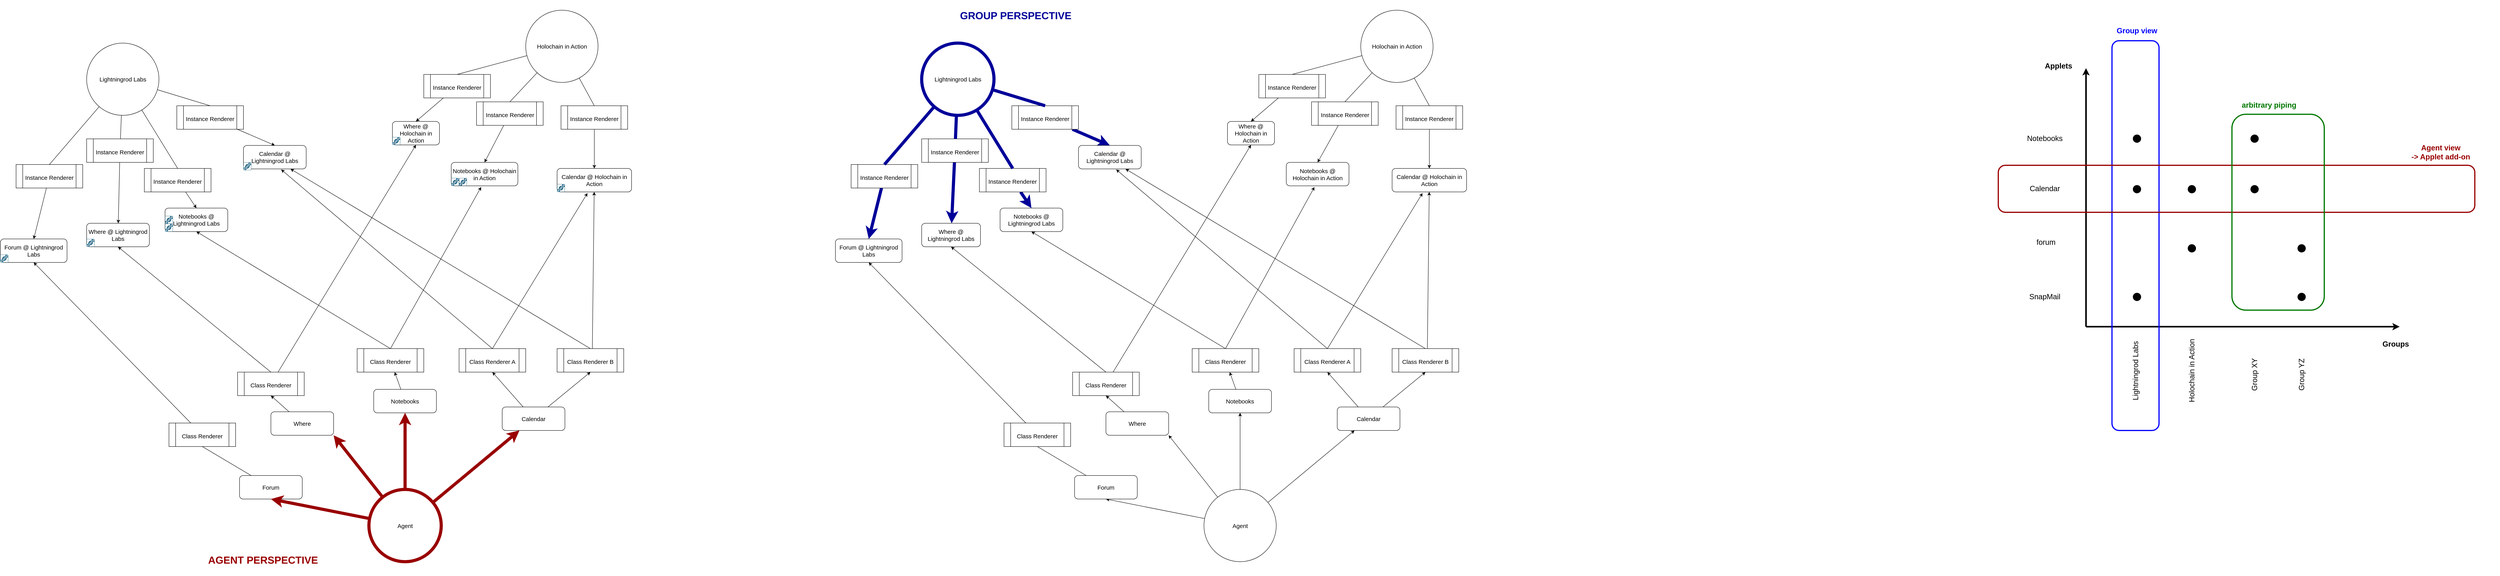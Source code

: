<mxfile version="20.2.2" type="github">
  <diagram id="gFPUKwVgswfMwWFSGncV" name="Page-1">
    <mxGraphModel dx="15710" dy="7145" grid="1" gridSize="10" guides="1" tooltips="1" connect="1" arrows="1" fold="1" page="1" pageScale="1" pageWidth="850" pageHeight="1100" math="0" shadow="0">
      <root>
        <mxCell id="0" />
        <mxCell id="1" parent="0" />
        <mxCell id="IPSGjuv_amCi_yh8qxrN-2" style="edgeStyle=none;rounded=0;orthogonalLoop=1;jettySize=auto;html=1;entryX=0.5;entryY=1;entryDx=0;entryDy=0;fontSize=15;strokeWidth=8;strokeColor=#990000;" edge="1" parent="1" source="IPSGjuv_amCi_yh8qxrN-5" target="IPSGjuv_amCi_yh8qxrN-18">
          <mxGeometry relative="1" as="geometry" />
        </mxCell>
        <mxCell id="IPSGjuv_amCi_yh8qxrN-3" style="edgeStyle=none;rounded=0;orthogonalLoop=1;jettySize=auto;html=1;fontSize=15;strokeWidth=8;strokeColor=#990000;" edge="1" parent="1" source="IPSGjuv_amCi_yh8qxrN-5" target="IPSGjuv_amCi_yh8qxrN-23">
          <mxGeometry relative="1" as="geometry" />
        </mxCell>
        <mxCell id="IPSGjuv_amCi_yh8qxrN-4" style="edgeStyle=none;rounded=0;orthogonalLoop=1;jettySize=auto;html=1;entryX=1;entryY=1;entryDx=0;entryDy=0;fontSize=15;strokeWidth=8;strokeColor=#990000;" edge="1" parent="1" source="IPSGjuv_amCi_yh8qxrN-5" target="IPSGjuv_amCi_yh8qxrN-27">
          <mxGeometry relative="1" as="geometry" />
        </mxCell>
        <mxCell id="IPSGjuv_amCi_yh8qxrN-5" value="Agent" style="ellipse;whiteSpace=wrap;html=1;aspect=fixed;fontSize=15;strokeWidth=8;strokeColor=#990000;" vertex="1" parent="1">
          <mxGeometry x="-8860" y="-2235.5" width="184.5" height="184.5" as="geometry" />
        </mxCell>
        <mxCell id="IPSGjuv_amCi_yh8qxrN-6" style="rounded=0;orthogonalLoop=1;jettySize=auto;html=1;fontSize=15;startArrow=none;" edge="1" parent="1" source="IPSGjuv_amCi_yh8qxrN-35" target="IPSGjuv_amCi_yh8qxrN-118">
          <mxGeometry relative="1" as="geometry" />
        </mxCell>
        <mxCell id="IPSGjuv_amCi_yh8qxrN-7" style="edgeStyle=none;rounded=0;orthogonalLoop=1;jettySize=auto;html=1;entryX=0.5;entryY=0;entryDx=0;entryDy=0;fontSize=15;startArrow=none;" edge="1" parent="1" source="IPSGjuv_amCi_yh8qxrN-37" target="IPSGjuv_amCi_yh8qxrN-121">
          <mxGeometry relative="1" as="geometry" />
        </mxCell>
        <mxCell id="IPSGjuv_amCi_yh8qxrN-8" style="edgeStyle=none;rounded=0;orthogonalLoop=1;jettySize=auto;html=1;entryX=0.5;entryY=0;entryDx=0;entryDy=0;fontSize=15;startArrow=none;" edge="1" parent="1" source="IPSGjuv_amCi_yh8qxrN-39" target="IPSGjuv_amCi_yh8qxrN-125">
          <mxGeometry relative="1" as="geometry" />
        </mxCell>
        <mxCell id="IPSGjuv_amCi_yh8qxrN-9" style="edgeStyle=none;rounded=0;orthogonalLoop=1;jettySize=auto;html=1;entryX=0.5;entryY=0;entryDx=0;entryDy=0;fontSize=15;startArrow=none;" edge="1" parent="1" source="IPSGjuv_amCi_yh8qxrN-33" target="IPSGjuv_amCi_yh8qxrN-115">
          <mxGeometry relative="1" as="geometry" />
        </mxCell>
        <mxCell id="IPSGjuv_amCi_yh8qxrN-10" value="Lightningrod Labs" style="ellipse;whiteSpace=wrap;html=1;aspect=fixed;fontSize=15;" vertex="1" parent="1">
          <mxGeometry x="-9580" y="-3375" width="184.5" height="184.5" as="geometry" />
        </mxCell>
        <mxCell id="IPSGjuv_amCi_yh8qxrN-11" style="edgeStyle=none;rounded=0;orthogonalLoop=1;jettySize=auto;html=1;entryX=0.5;entryY=0;entryDx=0;entryDy=0;fontSize=15;startArrow=none;" edge="1" parent="1" source="IPSGjuv_amCi_yh8qxrN-41" target="IPSGjuv_amCi_yh8qxrN-128">
          <mxGeometry relative="1" as="geometry" />
        </mxCell>
        <mxCell id="IPSGjuv_amCi_yh8qxrN-12" style="edgeStyle=none;rounded=0;orthogonalLoop=1;jettySize=auto;html=1;entryX=0.5;entryY=0;entryDx=0;entryDy=0;fontSize=15;startArrow=none;" edge="1" parent="1" source="IPSGjuv_amCi_yh8qxrN-43" target="IPSGjuv_amCi_yh8qxrN-131">
          <mxGeometry relative="1" as="geometry" />
        </mxCell>
        <mxCell id="IPSGjuv_amCi_yh8qxrN-13" style="edgeStyle=none;rounded=0;orthogonalLoop=1;jettySize=auto;html=1;entryX=0.5;entryY=0;entryDx=0;entryDy=0;fontSize=15;startArrow=none;" edge="1" parent="1" source="IPSGjuv_amCi_yh8qxrN-45" target="IPSGjuv_amCi_yh8qxrN-135">
          <mxGeometry relative="1" as="geometry" />
        </mxCell>
        <mxCell id="IPSGjuv_amCi_yh8qxrN-14" value="Holochain in Action" style="ellipse;whiteSpace=wrap;html=1;aspect=fixed;fontSize=15;" vertex="1" parent="1">
          <mxGeometry x="-8460" y="-3459" width="184.5" height="184.5" as="geometry" />
        </mxCell>
        <mxCell id="IPSGjuv_amCi_yh8qxrN-15" style="edgeStyle=none;rounded=0;orthogonalLoop=1;jettySize=auto;html=1;entryX=0.449;entryY=1.05;entryDx=0;entryDy=0;entryPerimeter=0;fontSize=15;exitX=0.5;exitY=0;exitDx=0;exitDy=0;" edge="1" parent="1" source="IPSGjuv_amCi_yh8qxrN-50" target="IPSGjuv_amCi_yh8qxrN-131">
          <mxGeometry relative="1" as="geometry" />
        </mxCell>
        <mxCell id="IPSGjuv_amCi_yh8qxrN-16" style="edgeStyle=none;rounded=0;orthogonalLoop=1;jettySize=auto;html=1;entryX=0.5;entryY=1;entryDx=0;entryDy=0;fontSize=15;exitX=0.5;exitY=0;exitDx=0;exitDy=0;" edge="1" parent="1" source="IPSGjuv_amCi_yh8qxrN-50" target="IPSGjuv_amCi_yh8qxrN-121">
          <mxGeometry relative="1" as="geometry" />
        </mxCell>
        <mxCell id="IPSGjuv_amCi_yh8qxrN-17" style="edgeStyle=none;rounded=0;orthogonalLoop=1;jettySize=auto;html=1;fontSize=15;fontColor=#000000;strokeColor=#000000;strokeWidth=1;" edge="1" parent="1" source="IPSGjuv_amCi_yh8qxrN-18" target="IPSGjuv_amCi_yh8qxrN-50">
          <mxGeometry relative="1" as="geometry" />
        </mxCell>
        <mxCell id="IPSGjuv_amCi_yh8qxrN-18" value="Notebooks" style="rounded=1;whiteSpace=wrap;html=1;fontSize=15;" vertex="1" parent="1">
          <mxGeometry x="-8847.75" y="-2491" width="160" height="60" as="geometry" />
        </mxCell>
        <mxCell id="IPSGjuv_amCi_yh8qxrN-19" style="edgeStyle=none;rounded=0;orthogonalLoop=1;jettySize=auto;html=1;entryX=0.601;entryY=1.026;entryDx=0;entryDy=0;entryPerimeter=0;fontSize=15;exitX=0.5;exitY=0;exitDx=0;exitDy=0;" edge="1" parent="1" source="IPSGjuv_amCi_yh8qxrN-51" target="IPSGjuv_amCi_yh8qxrN-125">
          <mxGeometry relative="1" as="geometry">
            <mxPoint x="-8530" y="-2605" as="sourcePoint" />
          </mxGeometry>
        </mxCell>
        <mxCell id="IPSGjuv_amCi_yh8qxrN-20" style="edgeStyle=none;rounded=0;orthogonalLoop=1;jettySize=auto;html=1;entryX=0.408;entryY=1.05;entryDx=0;entryDy=0;entryPerimeter=0;fontSize=15;exitX=0.5;exitY=0;exitDx=0;exitDy=0;" edge="1" parent="1" source="IPSGjuv_amCi_yh8qxrN-51" target="IPSGjuv_amCi_yh8qxrN-135">
          <mxGeometry relative="1" as="geometry">
            <mxPoint x="-8530" y="-2605" as="sourcePoint" />
          </mxGeometry>
        </mxCell>
        <mxCell id="IPSGjuv_amCi_yh8qxrN-21" style="edgeStyle=none;rounded=0;orthogonalLoop=1;jettySize=auto;html=1;entryX=0.5;entryY=1;entryDx=0;entryDy=0;fontSize=26;fontColor=#990000;strokeColor=#000000;strokeWidth=1;" edge="1" parent="1" source="IPSGjuv_amCi_yh8qxrN-23" target="IPSGjuv_amCi_yh8qxrN-51">
          <mxGeometry relative="1" as="geometry">
            <mxPoint x="-8530" y="-2545" as="targetPoint" />
          </mxGeometry>
        </mxCell>
        <mxCell id="IPSGjuv_amCi_yh8qxrN-22" style="edgeStyle=none;rounded=0;orthogonalLoop=1;jettySize=auto;html=1;entryX=0.5;entryY=1;entryDx=0;entryDy=0;fontSize=26;fontColor=#990000;strokeColor=#000000;strokeWidth=1;" edge="1" parent="1" source="IPSGjuv_amCi_yh8qxrN-23" target="IPSGjuv_amCi_yh8qxrN-52">
          <mxGeometry relative="1" as="geometry">
            <mxPoint x="-8280" y="-2535" as="targetPoint" />
          </mxGeometry>
        </mxCell>
        <mxCell id="IPSGjuv_amCi_yh8qxrN-23" value="Calendar" style="rounded=1;whiteSpace=wrap;html=1;fontSize=15;" vertex="1" parent="1">
          <mxGeometry x="-8520" y="-2446" width="160" height="60" as="geometry" />
        </mxCell>
        <mxCell id="IPSGjuv_amCi_yh8qxrN-24" style="edgeStyle=none;rounded=0;orthogonalLoop=1;jettySize=auto;html=1;entryX=0.5;entryY=1;entryDx=0;entryDy=0;fontSize=15;exitX=0.5;exitY=0;exitDx=0;exitDy=0;" edge="1" parent="1" source="IPSGjuv_amCi_yh8qxrN-49" target="IPSGjuv_amCi_yh8qxrN-118">
          <mxGeometry relative="1" as="geometry" />
        </mxCell>
        <mxCell id="IPSGjuv_amCi_yh8qxrN-25" style="edgeStyle=none;rounded=0;orthogonalLoop=1;jettySize=auto;html=1;entryX=0.5;entryY=1;entryDx=0;entryDy=0;fontSize=15;" edge="1" parent="1" source="IPSGjuv_amCi_yh8qxrN-49" target="IPSGjuv_amCi_yh8qxrN-128">
          <mxGeometry relative="1" as="geometry" />
        </mxCell>
        <mxCell id="IPSGjuv_amCi_yh8qxrN-26" style="edgeStyle=none;rounded=0;orthogonalLoop=1;jettySize=auto;html=1;entryX=0.5;entryY=1;entryDx=0;entryDy=0;fontSize=15;fontColor=#000000;strokeColor=#000000;strokeWidth=1;" edge="1" parent="1" source="IPSGjuv_amCi_yh8qxrN-27" target="IPSGjuv_amCi_yh8qxrN-49">
          <mxGeometry relative="1" as="geometry" />
        </mxCell>
        <mxCell id="IPSGjuv_amCi_yh8qxrN-27" value="Where" style="rounded=1;whiteSpace=wrap;html=1;fontSize=15;" vertex="1" parent="1">
          <mxGeometry x="-9110" y="-2433.75" width="160" height="60" as="geometry" />
        </mxCell>
        <mxCell id="IPSGjuv_amCi_yh8qxrN-28" style="edgeStyle=none;rounded=0;orthogonalLoop=1;jettySize=auto;html=1;entryX=0.5;entryY=1;entryDx=0;entryDy=0;fontSize=15;startArrow=none;" edge="1" parent="1" source="IPSGjuv_amCi_yh8qxrN-47" target="IPSGjuv_amCi_yh8qxrN-115">
          <mxGeometry relative="1" as="geometry" />
        </mxCell>
        <mxCell id="IPSGjuv_amCi_yh8qxrN-29" value="Forum" style="rounded=1;whiteSpace=wrap;html=1;fontSize=15;" vertex="1" parent="1">
          <mxGeometry x="-9190" y="-2271" width="160" height="60" as="geometry" />
        </mxCell>
        <mxCell id="IPSGjuv_amCi_yh8qxrN-30" value="&lt;font style=&quot;font-size: 26px&quot; color=&quot;#990000&quot;&gt;&lt;b&gt;AGENT PERSPECTIVE&lt;/b&gt;&lt;/font&gt;" style="text;html=1;strokeColor=none;fillColor=none;align=center;verticalAlign=middle;whiteSpace=wrap;rounded=0;fontSize=15;" vertex="1" parent="1">
          <mxGeometry x="-9280" y="-2095.5" width="300" height="80" as="geometry" />
        </mxCell>
        <mxCell id="IPSGjuv_amCi_yh8qxrN-31" style="edgeStyle=none;rounded=0;orthogonalLoop=1;jettySize=auto;html=1;fontSize=26;fontColor=#990000;strokeColor=#000000;strokeWidth=1;exitX=0.529;exitY=0;exitDx=0;exitDy=0;exitPerimeter=0;" edge="1" parent="1" source="IPSGjuv_amCi_yh8qxrN-52" target="IPSGjuv_amCi_yh8qxrN-135">
          <mxGeometry relative="1" as="geometry">
            <mxPoint x="-8280.326" y="-2595" as="sourcePoint" />
          </mxGeometry>
        </mxCell>
        <mxCell id="IPSGjuv_amCi_yh8qxrN-32" style="edgeStyle=none;rounded=0;orthogonalLoop=1;jettySize=auto;html=1;entryX=0.75;entryY=1;entryDx=0;entryDy=0;fontSize=26;fontColor=#990000;strokeColor=#000000;strokeWidth=1;exitX=0.5;exitY=0;exitDx=0;exitDy=0;" edge="1" parent="1" source="IPSGjuv_amCi_yh8qxrN-52" target="IPSGjuv_amCi_yh8qxrN-125">
          <mxGeometry relative="1" as="geometry">
            <mxPoint x="-8327.877" y="-2595" as="sourcePoint" />
          </mxGeometry>
        </mxCell>
        <mxCell id="IPSGjuv_amCi_yh8qxrN-33" value="&lt;font style=&quot;font-size: 15px&quot; color=&quot;#000000&quot;&gt;Instance Renderer&lt;/font&gt;" style="shape=process;whiteSpace=wrap;html=1;backgroundOutline=1;fontSize=26;fontColor=#990000;strokeColor=#000000;strokeWidth=1;" vertex="1" parent="1">
          <mxGeometry x="-9760" y="-3065" width="170" height="60" as="geometry" />
        </mxCell>
        <mxCell id="IPSGjuv_amCi_yh8qxrN-34" value="" style="edgeStyle=none;rounded=0;orthogonalLoop=1;jettySize=auto;html=1;entryX=0.5;entryY=0;entryDx=0;entryDy=0;fontSize=15;endArrow=none;" edge="1" parent="1" source="IPSGjuv_amCi_yh8qxrN-10" target="IPSGjuv_amCi_yh8qxrN-33">
          <mxGeometry relative="1" as="geometry">
            <mxPoint x="-9528.676" y="-3200.075" as="sourcePoint" />
            <mxPoint x="-9705" y="-2845" as="targetPoint" />
          </mxGeometry>
        </mxCell>
        <mxCell id="IPSGjuv_amCi_yh8qxrN-35" value="&lt;font style=&quot;font-size: 15px&quot; color=&quot;#000000&quot;&gt;Instance Renderer&lt;/font&gt;" style="shape=process;whiteSpace=wrap;html=1;backgroundOutline=1;fontSize=26;fontColor=#990000;strokeColor=#000000;strokeWidth=1;" vertex="1" parent="1">
          <mxGeometry x="-9580" y="-3130.5" width="170" height="60" as="geometry" />
        </mxCell>
        <mxCell id="IPSGjuv_amCi_yh8qxrN-36" value="" style="rounded=0;orthogonalLoop=1;jettySize=auto;html=1;fontSize=15;endArrow=none;" edge="1" parent="1" source="IPSGjuv_amCi_yh8qxrN-10" target="IPSGjuv_amCi_yh8qxrN-35">
          <mxGeometry relative="1" as="geometry">
            <mxPoint x="-9484.988" y="-3190.541" as="sourcePoint" />
            <mxPoint x="-9475.938" y="-2905" as="targetPoint" />
          </mxGeometry>
        </mxCell>
        <mxCell id="IPSGjuv_amCi_yh8qxrN-37" value="&lt;font style=&quot;font-size: 15px&quot; color=&quot;#000000&quot;&gt;Instance Renderer&lt;/font&gt;" style="shape=process;whiteSpace=wrap;html=1;backgroundOutline=1;fontSize=26;fontColor=#990000;strokeColor=#000000;strokeWidth=1;" vertex="1" parent="1">
          <mxGeometry x="-9432.75" y="-3055" width="170" height="60" as="geometry" />
        </mxCell>
        <mxCell id="IPSGjuv_amCi_yh8qxrN-38" value="" style="edgeStyle=none;rounded=0;orthogonalLoop=1;jettySize=auto;html=1;entryX=0.5;entryY=0;entryDx=0;entryDy=0;fontSize=15;endArrow=none;" edge="1" parent="1" source="IPSGjuv_amCi_yh8qxrN-10" target="IPSGjuv_amCi_yh8qxrN-37">
          <mxGeometry relative="1" as="geometry">
            <mxPoint x="-9442.141" y="-3202.563" as="sourcePoint" />
            <mxPoint x="-9300" y="-2953.75" as="targetPoint" />
          </mxGeometry>
        </mxCell>
        <mxCell id="IPSGjuv_amCi_yh8qxrN-39" value="&lt;font style=&quot;font-size: 15px&quot; color=&quot;#000000&quot;&gt;Instance Renderer&lt;/font&gt;" style="shape=process;whiteSpace=wrap;html=1;backgroundOutline=1;fontSize=26;fontColor=#990000;strokeColor=#000000;strokeWidth=1;" vertex="1" parent="1">
          <mxGeometry x="-9350" y="-3215" width="170" height="60" as="geometry" />
        </mxCell>
        <mxCell id="IPSGjuv_amCi_yh8qxrN-40" value="" style="edgeStyle=none;rounded=0;orthogonalLoop=1;jettySize=auto;html=1;entryX=0.5;entryY=0;entryDx=0;entryDy=0;fontSize=15;endArrow=none;" edge="1" parent="1" source="IPSGjuv_amCi_yh8qxrN-10" target="IPSGjuv_amCi_yh8qxrN-39">
          <mxGeometry relative="1" as="geometry">
            <mxPoint x="-9403.187" y="-3245.884" as="sourcePoint" />
            <mxPoint x="-9100" y="-3113.75" as="targetPoint" />
          </mxGeometry>
        </mxCell>
        <mxCell id="IPSGjuv_amCi_yh8qxrN-41" value="&lt;font style=&quot;font-size: 15px&quot; color=&quot;#000000&quot;&gt;Instance Renderer&lt;/font&gt;" style="shape=process;whiteSpace=wrap;html=1;backgroundOutline=1;fontSize=26;fontColor=#990000;strokeColor=#000000;strokeWidth=1;" vertex="1" parent="1">
          <mxGeometry x="-8720" y="-3295" width="170" height="60" as="geometry" />
        </mxCell>
        <mxCell id="IPSGjuv_amCi_yh8qxrN-42" value="" style="edgeStyle=none;rounded=0;orthogonalLoop=1;jettySize=auto;html=1;entryX=0.5;entryY=0;entryDx=0;entryDy=0;fontSize=15;endArrow=none;" edge="1" parent="1" source="IPSGjuv_amCi_yh8qxrN-14" target="IPSGjuv_amCi_yh8qxrN-41">
          <mxGeometry relative="1" as="geometry">
            <mxPoint x="-8449.758" y="-3324.504" as="sourcePoint" />
            <mxPoint x="-8740" y="-3175" as="targetPoint" />
          </mxGeometry>
        </mxCell>
        <mxCell id="IPSGjuv_amCi_yh8qxrN-43" value="&lt;font style=&quot;font-size: 15px&quot; color=&quot;#000000&quot;&gt;Instance Renderer&lt;/font&gt;" style="shape=process;whiteSpace=wrap;html=1;backgroundOutline=1;fontSize=26;fontColor=#990000;strokeColor=#000000;strokeWidth=1;" vertex="1" parent="1">
          <mxGeometry x="-8585.5" y="-3225" width="170" height="60" as="geometry" />
        </mxCell>
        <mxCell id="IPSGjuv_amCi_yh8qxrN-44" value="" style="edgeStyle=none;rounded=0;orthogonalLoop=1;jettySize=auto;html=1;entryX=0.5;entryY=0;entryDx=0;entryDy=0;fontSize=15;endArrow=none;" edge="1" parent="1" source="IPSGjuv_amCi_yh8qxrN-14" target="IPSGjuv_amCi_yh8qxrN-43">
          <mxGeometry relative="1" as="geometry">
            <mxPoint x="-8419.588" y="-3290.442" as="sourcePoint" />
            <mxPoint x="-8570" y="-3070.5" as="targetPoint" />
          </mxGeometry>
        </mxCell>
        <mxCell id="IPSGjuv_amCi_yh8qxrN-45" value="&lt;font style=&quot;font-size: 15px&quot; color=&quot;#000000&quot;&gt;Instance Renderer&lt;/font&gt;" style="shape=process;whiteSpace=wrap;html=1;backgroundOutline=1;fontSize=26;fontColor=#990000;strokeColor=#000000;strokeWidth=1;" vertex="1" parent="1">
          <mxGeometry x="-8370" y="-3215" width="170" height="60" as="geometry" />
        </mxCell>
        <mxCell id="IPSGjuv_amCi_yh8qxrN-46" value="" style="edgeStyle=none;rounded=0;orthogonalLoop=1;jettySize=auto;html=1;entryX=0.5;entryY=0;entryDx=0;entryDy=0;fontSize=15;endArrow=none;" edge="1" parent="1" source="IPSGjuv_amCi_yh8qxrN-14" target="IPSGjuv_amCi_yh8qxrN-45">
          <mxGeometry relative="1" as="geometry">
            <mxPoint x="-8344.114" y="-3277.579" as="sourcePoint" />
            <mxPoint x="-8285" y="-3055" as="targetPoint" />
          </mxGeometry>
        </mxCell>
        <mxCell id="IPSGjuv_amCi_yh8qxrN-47" value="&lt;font style=&quot;font-size: 15px&quot; color=&quot;#000000&quot;&gt;Class Renderer&lt;/font&gt;" style="shape=process;whiteSpace=wrap;html=1;backgroundOutline=1;fontSize=26;fontColor=#990000;strokeColor=#000000;strokeWidth=1;" vertex="1" parent="1">
          <mxGeometry x="-9370" y="-2405" width="170" height="60" as="geometry" />
        </mxCell>
        <mxCell id="IPSGjuv_amCi_yh8qxrN-48" value="" style="edgeStyle=none;rounded=0;orthogonalLoop=1;jettySize=auto;html=1;entryX=0.5;entryY=1;entryDx=0;entryDy=0;fontSize=15;endArrow=none;" edge="1" parent="1" source="IPSGjuv_amCi_yh8qxrN-29" target="IPSGjuv_amCi_yh8qxrN-47">
          <mxGeometry relative="1" as="geometry">
            <mxPoint x="-9142.812" y="-2271" as="sourcePoint" />
            <mxPoint x="-9705" y="-2785" as="targetPoint" />
          </mxGeometry>
        </mxCell>
        <mxCell id="IPSGjuv_amCi_yh8qxrN-49" value="&lt;font style=&quot;font-size: 15px&quot; color=&quot;#000000&quot;&gt;Class Renderer&lt;/font&gt;" style="shape=process;whiteSpace=wrap;html=1;backgroundOutline=1;fontSize=26;fontColor=#990000;strokeColor=#000000;strokeWidth=1;" vertex="1" parent="1">
          <mxGeometry x="-9195" y="-2535" width="170" height="60" as="geometry" />
        </mxCell>
        <mxCell id="IPSGjuv_amCi_yh8qxrN-50" value="&lt;font style=&quot;font-size: 15px&quot; color=&quot;#000000&quot;&gt;Class Renderer&lt;/font&gt;" style="shape=process;whiteSpace=wrap;html=1;backgroundOutline=1;fontSize=26;fontColor=#990000;strokeColor=#000000;strokeWidth=1;" vertex="1" parent="1">
          <mxGeometry x="-8890" y="-2595" width="170" height="60" as="geometry" />
        </mxCell>
        <mxCell id="IPSGjuv_amCi_yh8qxrN-51" value="&lt;font style=&quot;font-size: 15px&quot; color=&quot;#000000&quot;&gt;Class Renderer A&lt;/font&gt;" style="shape=process;whiteSpace=wrap;html=1;backgroundOutline=1;fontSize=26;fontColor=#990000;strokeColor=#000000;strokeWidth=1;" vertex="1" parent="1">
          <mxGeometry x="-8630" y="-2595" width="170" height="60" as="geometry" />
        </mxCell>
        <mxCell id="IPSGjuv_amCi_yh8qxrN-52" value="&lt;font style=&quot;font-size: 15px&quot; color=&quot;#000000&quot;&gt;Class Renderer B&lt;/font&gt;" style="shape=process;whiteSpace=wrap;html=1;backgroundOutline=1;fontSize=26;fontColor=#990000;strokeColor=#000000;strokeWidth=1;" vertex="1" parent="1">
          <mxGeometry x="-8380" y="-2595" width="170" height="60" as="geometry" />
        </mxCell>
        <mxCell id="IPSGjuv_amCi_yh8qxrN-53" style="edgeStyle=none;rounded=0;orthogonalLoop=1;jettySize=auto;html=1;entryX=0.5;entryY=1;entryDx=0;entryDy=0;fontSize=15;strokeWidth=1;strokeColor=#000000;" edge="1" parent="1" source="IPSGjuv_amCi_yh8qxrN-57" target="IPSGjuv_amCi_yh8qxrN-77">
          <mxGeometry relative="1" as="geometry" />
        </mxCell>
        <mxCell id="IPSGjuv_amCi_yh8qxrN-54" style="edgeStyle=none;rounded=0;orthogonalLoop=1;jettySize=auto;html=1;fontSize=15;strokeWidth=1;strokeColor=#000000;" edge="1" parent="1" source="IPSGjuv_amCi_yh8qxrN-57" target="IPSGjuv_amCi_yh8qxrN-82">
          <mxGeometry relative="1" as="geometry" />
        </mxCell>
        <mxCell id="IPSGjuv_amCi_yh8qxrN-55" style="edgeStyle=none;rounded=0;orthogonalLoop=1;jettySize=auto;html=1;entryX=0.5;entryY=1;entryDx=0;entryDy=0;fontSize=15;strokeWidth=1;strokeColor=#000000;" edge="1" parent="1" source="IPSGjuv_amCi_yh8qxrN-57" target="IPSGjuv_amCi_yh8qxrN-88">
          <mxGeometry relative="1" as="geometry" />
        </mxCell>
        <mxCell id="IPSGjuv_amCi_yh8qxrN-56" style="edgeStyle=none;rounded=0;orthogonalLoop=1;jettySize=auto;html=1;entryX=1;entryY=1;entryDx=0;entryDy=0;fontSize=15;strokeWidth=1;strokeColor=#000000;" edge="1" parent="1" source="IPSGjuv_amCi_yh8qxrN-57" target="IPSGjuv_amCi_yh8qxrN-86">
          <mxGeometry relative="1" as="geometry" />
        </mxCell>
        <mxCell id="IPSGjuv_amCi_yh8qxrN-57" value="Agent" style="ellipse;whiteSpace=wrap;html=1;aspect=fixed;fontSize=15;strokeWidth=1;strokeColor=#000000;" vertex="1" parent="1">
          <mxGeometry x="-6730" y="-2235.5" width="184.5" height="184.5" as="geometry" />
        </mxCell>
        <mxCell id="IPSGjuv_amCi_yh8qxrN-58" style="rounded=0;orthogonalLoop=1;jettySize=auto;html=1;fontSize=15;startArrow=none;strokeWidth=8;strokeColor=#000099;" edge="1" parent="1" source="IPSGjuv_amCi_yh8qxrN-93" target="IPSGjuv_amCi_yh8qxrN-69">
          <mxGeometry relative="1" as="geometry" />
        </mxCell>
        <mxCell id="IPSGjuv_amCi_yh8qxrN-59" style="edgeStyle=none;rounded=0;orthogonalLoop=1;jettySize=auto;html=1;entryX=0.5;entryY=0;entryDx=0;entryDy=0;fontSize=15;startArrow=none;strokeWidth=8;strokeColor=#000099;" edge="1" parent="1" source="IPSGjuv_amCi_yh8qxrN-95" target="IPSGjuv_amCi_yh8qxrN-68">
          <mxGeometry relative="1" as="geometry" />
        </mxCell>
        <mxCell id="IPSGjuv_amCi_yh8qxrN-60" style="edgeStyle=none;rounded=0;orthogonalLoop=1;jettySize=auto;html=1;entryX=0.5;entryY=0;entryDx=0;entryDy=0;fontSize=15;startArrow=none;strokeWidth=8;strokeColor=#000099;" edge="1" parent="1" source="IPSGjuv_amCi_yh8qxrN-97" target="IPSGjuv_amCi_yh8qxrN-67">
          <mxGeometry relative="1" as="geometry" />
        </mxCell>
        <mxCell id="IPSGjuv_amCi_yh8qxrN-61" style="edgeStyle=none;rounded=0;orthogonalLoop=1;jettySize=auto;html=1;entryX=0.5;entryY=0;entryDx=0;entryDy=0;fontSize=15;startArrow=none;strokeWidth=8;strokeColor=#000099;" edge="1" parent="1" source="IPSGjuv_amCi_yh8qxrN-91" target="IPSGjuv_amCi_yh8qxrN-70">
          <mxGeometry relative="1" as="geometry" />
        </mxCell>
        <mxCell id="IPSGjuv_amCi_yh8qxrN-62" value="Lightningrod Labs" style="ellipse;whiteSpace=wrap;html=1;aspect=fixed;fontSize=15;strokeColor=#000099;strokeWidth=8;" vertex="1" parent="1">
          <mxGeometry x="-7450" y="-3375" width="184.5" height="184.5" as="geometry" />
        </mxCell>
        <mxCell id="IPSGjuv_amCi_yh8qxrN-63" style="edgeStyle=none;rounded=0;orthogonalLoop=1;jettySize=auto;html=1;entryX=0.5;entryY=0;entryDx=0;entryDy=0;fontSize=15;startArrow=none;" edge="1" parent="1" source="IPSGjuv_amCi_yh8qxrN-99" target="IPSGjuv_amCi_yh8qxrN-71">
          <mxGeometry relative="1" as="geometry" />
        </mxCell>
        <mxCell id="IPSGjuv_amCi_yh8qxrN-64" style="edgeStyle=none;rounded=0;orthogonalLoop=1;jettySize=auto;html=1;entryX=0.5;entryY=0;entryDx=0;entryDy=0;fontSize=15;startArrow=none;" edge="1" parent="1" source="IPSGjuv_amCi_yh8qxrN-101" target="IPSGjuv_amCi_yh8qxrN-72">
          <mxGeometry relative="1" as="geometry" />
        </mxCell>
        <mxCell id="IPSGjuv_amCi_yh8qxrN-65" style="edgeStyle=none;rounded=0;orthogonalLoop=1;jettySize=auto;html=1;entryX=0.5;entryY=0;entryDx=0;entryDy=0;fontSize=15;startArrow=none;" edge="1" parent="1" source="IPSGjuv_amCi_yh8qxrN-103" target="IPSGjuv_amCi_yh8qxrN-73">
          <mxGeometry relative="1" as="geometry" />
        </mxCell>
        <mxCell id="IPSGjuv_amCi_yh8qxrN-66" value="Holochain in Action" style="ellipse;whiteSpace=wrap;html=1;aspect=fixed;fontSize=15;" vertex="1" parent="1">
          <mxGeometry x="-6330" y="-3459" width="184.5" height="184.5" as="geometry" />
        </mxCell>
        <mxCell id="IPSGjuv_amCi_yh8qxrN-67" value="Calendar @ Lightningrod Labs" style="rounded=1;whiteSpace=wrap;html=1;fontSize=15;" vertex="1" parent="1">
          <mxGeometry x="-7050" y="-3113.75" width="160" height="60" as="geometry" />
        </mxCell>
        <mxCell id="IPSGjuv_amCi_yh8qxrN-68" value="Notebooks @ Lightningrod Labs" style="rounded=1;whiteSpace=wrap;html=1;fontSize=15;" vertex="1" parent="1">
          <mxGeometry x="-7250" y="-2953.75" width="160" height="60" as="geometry" />
        </mxCell>
        <mxCell id="IPSGjuv_amCi_yh8qxrN-69" value="Where @ Lightningrod Labs" style="rounded=1;whiteSpace=wrap;html=1;fontSize=15;" vertex="1" parent="1">
          <mxGeometry x="-7450" y="-2915" width="150" height="60" as="geometry" />
        </mxCell>
        <mxCell id="IPSGjuv_amCi_yh8qxrN-70" value="Forum @ Lightningrod Labs" style="rounded=1;whiteSpace=wrap;html=1;fontSize=15;" vertex="1" parent="1">
          <mxGeometry x="-7670" y="-2875" width="170" height="60" as="geometry" />
        </mxCell>
        <mxCell id="IPSGjuv_amCi_yh8qxrN-71" value="Where @ Holochain in Action" style="rounded=1;whiteSpace=wrap;html=1;fontSize=15;" vertex="1" parent="1">
          <mxGeometry x="-6670" y="-3175" width="120" height="60" as="geometry" />
        </mxCell>
        <mxCell id="IPSGjuv_amCi_yh8qxrN-72" value="Notebooks @ Holochain in Action" style="rounded=1;whiteSpace=wrap;html=1;fontSize=15;" vertex="1" parent="1">
          <mxGeometry x="-6520" y="-3070.5" width="160" height="60" as="geometry" />
        </mxCell>
        <mxCell id="IPSGjuv_amCi_yh8qxrN-73" value="Calendar @ Holochain in Action" style="rounded=1;whiteSpace=wrap;html=1;fontSize=15;" vertex="1" parent="1">
          <mxGeometry x="-6250" y="-3055" width="190" height="60" as="geometry" />
        </mxCell>
        <mxCell id="IPSGjuv_amCi_yh8qxrN-74" style="edgeStyle=none;rounded=0;orthogonalLoop=1;jettySize=auto;html=1;entryX=0.449;entryY=1.05;entryDx=0;entryDy=0;entryPerimeter=0;fontSize=15;exitX=0.5;exitY=0;exitDx=0;exitDy=0;" edge="1" parent="1" source="IPSGjuv_amCi_yh8qxrN-108" target="IPSGjuv_amCi_yh8qxrN-72">
          <mxGeometry relative="1" as="geometry" />
        </mxCell>
        <mxCell id="IPSGjuv_amCi_yh8qxrN-75" style="edgeStyle=none;rounded=0;orthogonalLoop=1;jettySize=auto;html=1;entryX=0.5;entryY=1;entryDx=0;entryDy=0;fontSize=15;exitX=0.5;exitY=0;exitDx=0;exitDy=0;" edge="1" parent="1" source="IPSGjuv_amCi_yh8qxrN-108" target="IPSGjuv_amCi_yh8qxrN-68">
          <mxGeometry relative="1" as="geometry" />
        </mxCell>
        <mxCell id="IPSGjuv_amCi_yh8qxrN-76" style="edgeStyle=none;rounded=0;orthogonalLoop=1;jettySize=auto;html=1;fontSize=15;fontColor=#000000;strokeColor=#000000;strokeWidth=1;" edge="1" parent="1" source="IPSGjuv_amCi_yh8qxrN-77" target="IPSGjuv_amCi_yh8qxrN-108">
          <mxGeometry relative="1" as="geometry" />
        </mxCell>
        <mxCell id="IPSGjuv_amCi_yh8qxrN-77" value="Notebooks" style="rounded=1;whiteSpace=wrap;html=1;fontSize=15;" vertex="1" parent="1">
          <mxGeometry x="-6717.75" y="-2491" width="160" height="60" as="geometry" />
        </mxCell>
        <mxCell id="IPSGjuv_amCi_yh8qxrN-78" style="edgeStyle=none;rounded=0;orthogonalLoop=1;jettySize=auto;html=1;entryX=0.601;entryY=1.026;entryDx=0;entryDy=0;entryPerimeter=0;fontSize=15;exitX=0.5;exitY=0;exitDx=0;exitDy=0;" edge="1" parent="1" source="IPSGjuv_amCi_yh8qxrN-109" target="IPSGjuv_amCi_yh8qxrN-67">
          <mxGeometry relative="1" as="geometry">
            <mxPoint x="-6400" y="-2605" as="sourcePoint" />
          </mxGeometry>
        </mxCell>
        <mxCell id="IPSGjuv_amCi_yh8qxrN-79" style="edgeStyle=none;rounded=0;orthogonalLoop=1;jettySize=auto;html=1;entryX=0.408;entryY=1.05;entryDx=0;entryDy=0;entryPerimeter=0;fontSize=15;exitX=0.5;exitY=0;exitDx=0;exitDy=0;" edge="1" parent="1" source="IPSGjuv_amCi_yh8qxrN-109" target="IPSGjuv_amCi_yh8qxrN-73">
          <mxGeometry relative="1" as="geometry">
            <mxPoint x="-6400" y="-2605" as="sourcePoint" />
          </mxGeometry>
        </mxCell>
        <mxCell id="IPSGjuv_amCi_yh8qxrN-80" style="edgeStyle=none;rounded=0;orthogonalLoop=1;jettySize=auto;html=1;entryX=0.5;entryY=1;entryDx=0;entryDy=0;fontSize=26;fontColor=#990000;strokeColor=#000000;strokeWidth=1;" edge="1" parent="1" source="IPSGjuv_amCi_yh8qxrN-82" target="IPSGjuv_amCi_yh8qxrN-109">
          <mxGeometry relative="1" as="geometry">
            <mxPoint x="-6400" y="-2545" as="targetPoint" />
          </mxGeometry>
        </mxCell>
        <mxCell id="IPSGjuv_amCi_yh8qxrN-81" style="edgeStyle=none;rounded=0;orthogonalLoop=1;jettySize=auto;html=1;entryX=0.5;entryY=1;entryDx=0;entryDy=0;fontSize=26;fontColor=#990000;strokeColor=#000000;strokeWidth=1;" edge="1" parent="1" source="IPSGjuv_amCi_yh8qxrN-82" target="IPSGjuv_amCi_yh8qxrN-110">
          <mxGeometry relative="1" as="geometry">
            <mxPoint x="-6150" y="-2535" as="targetPoint" />
          </mxGeometry>
        </mxCell>
        <mxCell id="IPSGjuv_amCi_yh8qxrN-82" value="Calendar" style="rounded=1;whiteSpace=wrap;html=1;fontSize=15;" vertex="1" parent="1">
          <mxGeometry x="-6390" y="-2446" width="160" height="60" as="geometry" />
        </mxCell>
        <mxCell id="IPSGjuv_amCi_yh8qxrN-83" style="edgeStyle=none;rounded=0;orthogonalLoop=1;jettySize=auto;html=1;entryX=0.5;entryY=1;entryDx=0;entryDy=0;fontSize=15;exitX=0.5;exitY=0;exitDx=0;exitDy=0;" edge="1" parent="1" source="IPSGjuv_amCi_yh8qxrN-107" target="IPSGjuv_amCi_yh8qxrN-69">
          <mxGeometry relative="1" as="geometry" />
        </mxCell>
        <mxCell id="IPSGjuv_amCi_yh8qxrN-84" style="edgeStyle=none;rounded=0;orthogonalLoop=1;jettySize=auto;html=1;entryX=0.5;entryY=1;entryDx=0;entryDy=0;fontSize=15;" edge="1" parent="1" source="IPSGjuv_amCi_yh8qxrN-107" target="IPSGjuv_amCi_yh8qxrN-71">
          <mxGeometry relative="1" as="geometry" />
        </mxCell>
        <mxCell id="IPSGjuv_amCi_yh8qxrN-85" style="edgeStyle=none;rounded=0;orthogonalLoop=1;jettySize=auto;html=1;entryX=0.5;entryY=1;entryDx=0;entryDy=0;fontSize=15;fontColor=#000000;strokeColor=#000000;strokeWidth=1;" edge="1" parent="1" source="IPSGjuv_amCi_yh8qxrN-86" target="IPSGjuv_amCi_yh8qxrN-107">
          <mxGeometry relative="1" as="geometry" />
        </mxCell>
        <mxCell id="IPSGjuv_amCi_yh8qxrN-86" value="Where" style="rounded=1;whiteSpace=wrap;html=1;fontSize=15;" vertex="1" parent="1">
          <mxGeometry x="-6980" y="-2433.75" width="160" height="60" as="geometry" />
        </mxCell>
        <mxCell id="IPSGjuv_amCi_yh8qxrN-87" style="edgeStyle=none;rounded=0;orthogonalLoop=1;jettySize=auto;html=1;entryX=0.5;entryY=1;entryDx=0;entryDy=0;fontSize=15;startArrow=none;" edge="1" parent="1" source="IPSGjuv_amCi_yh8qxrN-105" target="IPSGjuv_amCi_yh8qxrN-70">
          <mxGeometry relative="1" as="geometry" />
        </mxCell>
        <mxCell id="IPSGjuv_amCi_yh8qxrN-88" value="Forum" style="rounded=1;whiteSpace=wrap;html=1;fontSize=15;" vertex="1" parent="1">
          <mxGeometry x="-7060" y="-2271" width="160" height="60" as="geometry" />
        </mxCell>
        <mxCell id="IPSGjuv_amCi_yh8qxrN-89" style="edgeStyle=none;rounded=0;orthogonalLoop=1;jettySize=auto;html=1;fontSize=26;fontColor=#990000;strokeColor=#000000;strokeWidth=1;exitX=0.529;exitY=0;exitDx=0;exitDy=0;exitPerimeter=0;" edge="1" parent="1" source="IPSGjuv_amCi_yh8qxrN-110" target="IPSGjuv_amCi_yh8qxrN-73">
          <mxGeometry relative="1" as="geometry">
            <mxPoint x="-6150.326" y="-2595" as="sourcePoint" />
          </mxGeometry>
        </mxCell>
        <mxCell id="IPSGjuv_amCi_yh8qxrN-90" style="edgeStyle=none;rounded=0;orthogonalLoop=1;jettySize=auto;html=1;entryX=0.75;entryY=1;entryDx=0;entryDy=0;fontSize=26;fontColor=#990000;strokeColor=#000000;strokeWidth=1;exitX=0.5;exitY=0;exitDx=0;exitDy=0;" edge="1" parent="1" source="IPSGjuv_amCi_yh8qxrN-110" target="IPSGjuv_amCi_yh8qxrN-67">
          <mxGeometry relative="1" as="geometry">
            <mxPoint x="-6197.877" y="-2595" as="sourcePoint" />
          </mxGeometry>
        </mxCell>
        <mxCell id="IPSGjuv_amCi_yh8qxrN-91" value="&lt;font style=&quot;font-size: 15px&quot; color=&quot;#000000&quot;&gt;Instance Renderer&lt;/font&gt;" style="shape=process;whiteSpace=wrap;html=1;backgroundOutline=1;fontSize=26;fontColor=#990000;strokeColor=#000000;strokeWidth=1;" vertex="1" parent="1">
          <mxGeometry x="-7630" y="-3065" width="170" height="60" as="geometry" />
        </mxCell>
        <mxCell id="IPSGjuv_amCi_yh8qxrN-92" value="" style="edgeStyle=none;rounded=0;orthogonalLoop=1;jettySize=auto;html=1;entryX=0.5;entryY=0;entryDx=0;entryDy=0;fontSize=15;endArrow=none;strokeWidth=8;strokeColor=#000099;" edge="1" parent="1" source="IPSGjuv_amCi_yh8qxrN-62" target="IPSGjuv_amCi_yh8qxrN-91">
          <mxGeometry relative="1" as="geometry">
            <mxPoint x="-7398.676" y="-3200.075" as="sourcePoint" />
            <mxPoint x="-7575" y="-2845" as="targetPoint" />
          </mxGeometry>
        </mxCell>
        <mxCell id="IPSGjuv_amCi_yh8qxrN-93" value="&lt;font style=&quot;font-size: 15px&quot; color=&quot;#000000&quot;&gt;Instance Renderer&lt;/font&gt;" style="shape=process;whiteSpace=wrap;html=1;backgroundOutline=1;fontSize=26;fontColor=#990000;strokeColor=#000000;strokeWidth=1;" vertex="1" parent="1">
          <mxGeometry x="-7450" y="-3130.5" width="170" height="60" as="geometry" />
        </mxCell>
        <mxCell id="IPSGjuv_amCi_yh8qxrN-94" value="" style="rounded=0;orthogonalLoop=1;jettySize=auto;html=1;fontSize=15;endArrow=none;strokeWidth=8;strokeColor=#000099;" edge="1" parent="1" source="IPSGjuv_amCi_yh8qxrN-62" target="IPSGjuv_amCi_yh8qxrN-93">
          <mxGeometry relative="1" as="geometry">
            <mxPoint x="-7354.988" y="-3190.541" as="sourcePoint" />
            <mxPoint x="-7345.938" y="-2905" as="targetPoint" />
          </mxGeometry>
        </mxCell>
        <mxCell id="IPSGjuv_amCi_yh8qxrN-95" value="&lt;font style=&quot;font-size: 15px&quot; color=&quot;#000000&quot;&gt;Instance Renderer&lt;/font&gt;" style="shape=process;whiteSpace=wrap;html=1;backgroundOutline=1;fontSize=26;fontColor=#990000;strokeColor=#000000;strokeWidth=1;" vertex="1" parent="1">
          <mxGeometry x="-7302.75" y="-3055" width="170" height="60" as="geometry" />
        </mxCell>
        <mxCell id="IPSGjuv_amCi_yh8qxrN-96" value="" style="edgeStyle=none;rounded=0;orthogonalLoop=1;jettySize=auto;html=1;entryX=0.5;entryY=0;entryDx=0;entryDy=0;fontSize=15;endArrow=none;strokeWidth=8;strokeColor=#000099;" edge="1" parent="1" source="IPSGjuv_amCi_yh8qxrN-62" target="IPSGjuv_amCi_yh8qxrN-95">
          <mxGeometry relative="1" as="geometry">
            <mxPoint x="-7312.141" y="-3202.563" as="sourcePoint" />
            <mxPoint x="-7170" y="-2953.75" as="targetPoint" />
          </mxGeometry>
        </mxCell>
        <mxCell id="IPSGjuv_amCi_yh8qxrN-97" value="&lt;font style=&quot;font-size: 15px&quot; color=&quot;#000000&quot;&gt;Instance Renderer&lt;/font&gt;" style="shape=process;whiteSpace=wrap;html=1;backgroundOutline=1;fontSize=26;fontColor=#990000;strokeColor=#000000;strokeWidth=1;" vertex="1" parent="1">
          <mxGeometry x="-7220" y="-3215" width="170" height="60" as="geometry" />
        </mxCell>
        <mxCell id="IPSGjuv_amCi_yh8qxrN-98" value="" style="edgeStyle=none;rounded=0;orthogonalLoop=1;jettySize=auto;html=1;entryX=0.5;entryY=0;entryDx=0;entryDy=0;fontSize=15;endArrow=none;strokeWidth=8;strokeColor=#000099;" edge="1" parent="1" source="IPSGjuv_amCi_yh8qxrN-62" target="IPSGjuv_amCi_yh8qxrN-97">
          <mxGeometry relative="1" as="geometry">
            <mxPoint x="-7273.187" y="-3245.884" as="sourcePoint" />
            <mxPoint x="-6970" y="-3113.75" as="targetPoint" />
          </mxGeometry>
        </mxCell>
        <mxCell id="IPSGjuv_amCi_yh8qxrN-99" value="&lt;font style=&quot;font-size: 15px&quot; color=&quot;#000000&quot;&gt;Instance Renderer&lt;/font&gt;" style="shape=process;whiteSpace=wrap;html=1;backgroundOutline=1;fontSize=26;fontColor=#990000;strokeColor=#000000;strokeWidth=1;" vertex="1" parent="1">
          <mxGeometry x="-6590" y="-3295" width="170" height="60" as="geometry" />
        </mxCell>
        <mxCell id="IPSGjuv_amCi_yh8qxrN-100" value="" style="edgeStyle=none;rounded=0;orthogonalLoop=1;jettySize=auto;html=1;entryX=0.5;entryY=0;entryDx=0;entryDy=0;fontSize=15;endArrow=none;" edge="1" parent="1" source="IPSGjuv_amCi_yh8qxrN-66" target="IPSGjuv_amCi_yh8qxrN-99">
          <mxGeometry relative="1" as="geometry">
            <mxPoint x="-6319.758" y="-3324.504" as="sourcePoint" />
            <mxPoint x="-6610" y="-3175" as="targetPoint" />
          </mxGeometry>
        </mxCell>
        <mxCell id="IPSGjuv_amCi_yh8qxrN-101" value="&lt;font style=&quot;font-size: 15px&quot; color=&quot;#000000&quot;&gt;Instance Renderer&lt;/font&gt;" style="shape=process;whiteSpace=wrap;html=1;backgroundOutline=1;fontSize=26;fontColor=#990000;strokeColor=#000000;strokeWidth=1;" vertex="1" parent="1">
          <mxGeometry x="-6455.5" y="-3225" width="170" height="60" as="geometry" />
        </mxCell>
        <mxCell id="IPSGjuv_amCi_yh8qxrN-102" value="" style="edgeStyle=none;rounded=0;orthogonalLoop=1;jettySize=auto;html=1;entryX=0.5;entryY=0;entryDx=0;entryDy=0;fontSize=15;endArrow=none;" edge="1" parent="1" source="IPSGjuv_amCi_yh8qxrN-66" target="IPSGjuv_amCi_yh8qxrN-101">
          <mxGeometry relative="1" as="geometry">
            <mxPoint x="-6289.588" y="-3290.442" as="sourcePoint" />
            <mxPoint x="-6440" y="-3070.5" as="targetPoint" />
          </mxGeometry>
        </mxCell>
        <mxCell id="IPSGjuv_amCi_yh8qxrN-103" value="&lt;font style=&quot;font-size: 15px&quot; color=&quot;#000000&quot;&gt;Instance Renderer&lt;/font&gt;" style="shape=process;whiteSpace=wrap;html=1;backgroundOutline=1;fontSize=26;fontColor=#990000;strokeColor=#000000;strokeWidth=1;" vertex="1" parent="1">
          <mxGeometry x="-6240" y="-3215" width="170" height="60" as="geometry" />
        </mxCell>
        <mxCell id="IPSGjuv_amCi_yh8qxrN-104" value="" style="edgeStyle=none;rounded=0;orthogonalLoop=1;jettySize=auto;html=1;entryX=0.5;entryY=0;entryDx=0;entryDy=0;fontSize=15;endArrow=none;" edge="1" parent="1" source="IPSGjuv_amCi_yh8qxrN-66" target="IPSGjuv_amCi_yh8qxrN-103">
          <mxGeometry relative="1" as="geometry">
            <mxPoint x="-6214.114" y="-3277.579" as="sourcePoint" />
            <mxPoint x="-6155" y="-3055" as="targetPoint" />
          </mxGeometry>
        </mxCell>
        <mxCell id="IPSGjuv_amCi_yh8qxrN-105" value="&lt;font style=&quot;font-size: 15px&quot; color=&quot;#000000&quot;&gt;Class Renderer&lt;/font&gt;" style="shape=process;whiteSpace=wrap;html=1;backgroundOutline=1;fontSize=26;fontColor=#990000;strokeColor=#000000;strokeWidth=1;" vertex="1" parent="1">
          <mxGeometry x="-7240" y="-2405" width="170" height="60" as="geometry" />
        </mxCell>
        <mxCell id="IPSGjuv_amCi_yh8qxrN-106" value="" style="edgeStyle=none;rounded=0;orthogonalLoop=1;jettySize=auto;html=1;entryX=0.5;entryY=1;entryDx=0;entryDy=0;fontSize=15;endArrow=none;" edge="1" parent="1" source="IPSGjuv_amCi_yh8qxrN-88" target="IPSGjuv_amCi_yh8qxrN-105">
          <mxGeometry relative="1" as="geometry">
            <mxPoint x="-7012.812" y="-2271" as="sourcePoint" />
            <mxPoint x="-7575" y="-2785" as="targetPoint" />
          </mxGeometry>
        </mxCell>
        <mxCell id="IPSGjuv_amCi_yh8qxrN-107" value="&lt;font style=&quot;font-size: 15px&quot; color=&quot;#000000&quot;&gt;Class Renderer&lt;/font&gt;" style="shape=process;whiteSpace=wrap;html=1;backgroundOutline=1;fontSize=26;fontColor=#990000;strokeColor=#000000;strokeWidth=1;" vertex="1" parent="1">
          <mxGeometry x="-7065" y="-2535" width="170" height="60" as="geometry" />
        </mxCell>
        <mxCell id="IPSGjuv_amCi_yh8qxrN-108" value="&lt;font style=&quot;font-size: 15px&quot; color=&quot;#000000&quot;&gt;Class Renderer&lt;/font&gt;" style="shape=process;whiteSpace=wrap;html=1;backgroundOutline=1;fontSize=26;fontColor=#990000;strokeColor=#000000;strokeWidth=1;" vertex="1" parent="1">
          <mxGeometry x="-6760" y="-2595" width="170" height="60" as="geometry" />
        </mxCell>
        <mxCell id="IPSGjuv_amCi_yh8qxrN-109" value="&lt;font style=&quot;font-size: 15px&quot; color=&quot;#000000&quot;&gt;Class Renderer A&lt;/font&gt;" style="shape=process;whiteSpace=wrap;html=1;backgroundOutline=1;fontSize=26;fontColor=#990000;strokeColor=#000000;strokeWidth=1;" vertex="1" parent="1">
          <mxGeometry x="-6500" y="-2595" width="170" height="60" as="geometry" />
        </mxCell>
        <mxCell id="IPSGjuv_amCi_yh8qxrN-110" value="&lt;font style=&quot;font-size: 15px&quot; color=&quot;#000000&quot;&gt;Class Renderer B&lt;/font&gt;" style="shape=process;whiteSpace=wrap;html=1;backgroundOutline=1;fontSize=26;fontColor=#990000;strokeColor=#000000;strokeWidth=1;" vertex="1" parent="1">
          <mxGeometry x="-6250" y="-2595" width="170" height="60" as="geometry" />
        </mxCell>
        <mxCell id="IPSGjuv_amCi_yh8qxrN-111" value="&lt;font style=&quot;font-size: 26px&quot; color=&quot;#000099&quot;&gt;&lt;b&gt;GROUP PERSPECTIVE&lt;/b&gt;&lt;/font&gt;" style="text;html=1;strokeColor=none;fillColor=none;align=center;verticalAlign=middle;whiteSpace=wrap;rounded=0;fontSize=15;" vertex="1" parent="1">
          <mxGeometry x="-7360" y="-3485" width="300" height="80" as="geometry" />
        </mxCell>
        <mxCell id="IPSGjuv_amCi_yh8qxrN-112" style="edgeStyle=none;rounded=0;orthogonalLoop=1;jettySize=auto;html=1;entryX=0.5;entryY=1;entryDx=0;entryDy=0;fontSize=15;strokeWidth=8;strokeColor=#990000;" edge="1" parent="1" source="IPSGjuv_amCi_yh8qxrN-5" target="IPSGjuv_amCi_yh8qxrN-29">
          <mxGeometry relative="1" as="geometry" />
        </mxCell>
        <mxCell id="IPSGjuv_amCi_yh8qxrN-113" value="" style="group" vertex="1" connectable="0" parent="1">
          <mxGeometry x="-9800" y="-2875" width="170" height="60" as="geometry" />
        </mxCell>
        <mxCell id="IPSGjuv_amCi_yh8qxrN-114" value="" style="group" vertex="1" connectable="0" parent="IPSGjuv_amCi_yh8qxrN-113">
          <mxGeometry width="170" height="60" as="geometry" />
        </mxCell>
        <mxCell id="IPSGjuv_amCi_yh8qxrN-115" value="Forum @ Lightningrod Labs" style="rounded=1;whiteSpace=wrap;html=1;fontSize=15;" vertex="1" parent="IPSGjuv_amCi_yh8qxrN-114">
          <mxGeometry width="170" height="60" as="geometry" />
        </mxCell>
        <mxCell id="IPSGjuv_amCi_yh8qxrN-116" value="" style="sketch=0;points=[[0.015,0.015,0],[0.985,0.015,0],[0.985,0.985,0],[0.015,0.985,0],[0.25,0,0],[0.5,0,0],[0.75,0,0],[1,0.25,0],[1,0.5,0],[1,0.75,0],[0.75,1,0],[0.5,1,0],[0.25,1,0],[0,0.75,0],[0,0.5,0],[0,0.25,0]];verticalLabelPosition=bottom;html=1;verticalAlign=top;aspect=fixed;align=center;pointerEvents=1;shape=mxgraph.cisco19.rect;prIcon=cisco_dna_center;fillColor=#FAFAFA;strokeColor=#005073;fontSize=15;fontColor=#000000;" vertex="1" parent="IPSGjuv_amCi_yh8qxrN-114">
          <mxGeometry y="40" width="20" height="20" as="geometry" />
        </mxCell>
        <mxCell id="IPSGjuv_amCi_yh8qxrN-117" value="" style="group" vertex="1" connectable="0" parent="1">
          <mxGeometry x="-9580" y="-2915" width="160" height="60" as="geometry" />
        </mxCell>
        <mxCell id="IPSGjuv_amCi_yh8qxrN-118" value="Where @ Lightningrod Labs" style="rounded=1;whiteSpace=wrap;html=1;fontSize=15;" vertex="1" parent="IPSGjuv_amCi_yh8qxrN-117">
          <mxGeometry width="160" height="60" as="geometry" />
        </mxCell>
        <mxCell id="IPSGjuv_amCi_yh8qxrN-119" value="" style="sketch=0;points=[[0.015,0.015,0],[0.985,0.015,0],[0.985,0.985,0],[0.015,0.985,0],[0.25,0,0],[0.5,0,0],[0.75,0,0],[1,0.25,0],[1,0.5,0],[1,0.75,0],[0.75,1,0],[0.5,1,0],[0.25,1,0],[0,0.75,0],[0,0.5,0],[0,0.25,0]];verticalLabelPosition=bottom;html=1;verticalAlign=top;aspect=fixed;align=center;pointerEvents=1;shape=mxgraph.cisco19.rect;prIcon=cisco_dna_center;fillColor=#FAFAFA;strokeColor=#005073;fontSize=15;fontColor=#000000;" vertex="1" parent="IPSGjuv_amCi_yh8qxrN-117">
          <mxGeometry y="40" width="20" height="20" as="geometry" />
        </mxCell>
        <mxCell id="IPSGjuv_amCi_yh8qxrN-120" value="" style="group" vertex="1" connectable="0" parent="1">
          <mxGeometry x="-9380" y="-2953.75" width="160" height="60" as="geometry" />
        </mxCell>
        <mxCell id="IPSGjuv_amCi_yh8qxrN-121" value="Notebooks @ Lightningrod Labs" style="rounded=1;whiteSpace=wrap;html=1;fontSize=15;" vertex="1" parent="IPSGjuv_amCi_yh8qxrN-120">
          <mxGeometry width="160" height="60" as="geometry" />
        </mxCell>
        <mxCell id="IPSGjuv_amCi_yh8qxrN-122" value="" style="sketch=0;points=[[0.015,0.015,0],[0.985,0.015,0],[0.985,0.985,0],[0.015,0.985,0],[0.25,0,0],[0.5,0,0],[0.75,0,0],[1,0.25,0],[1,0.5,0],[1,0.75,0],[0.75,1,0],[0.5,1,0],[0.25,1,0],[0,0.75,0],[0,0.5,0],[0,0.25,0]];verticalLabelPosition=bottom;html=1;verticalAlign=top;aspect=fixed;align=center;pointerEvents=1;shape=mxgraph.cisco19.rect;prIcon=cisco_dna_center;fillColor=#FAFAFA;strokeColor=#005073;fontSize=15;fontColor=#000000;" vertex="1" parent="IPSGjuv_amCi_yh8qxrN-120">
          <mxGeometry y="40" width="20" height="20" as="geometry" />
        </mxCell>
        <mxCell id="IPSGjuv_amCi_yh8qxrN-123" value="" style="sketch=0;points=[[0.015,0.015,0],[0.985,0.015,0],[0.985,0.985,0],[0.015,0.985,0],[0.25,0,0],[0.5,0,0],[0.75,0,0],[1,0.25,0],[1,0.5,0],[1,0.75,0],[0.75,1,0],[0.5,1,0],[0.25,1,0],[0,0.75,0],[0,0.5,0],[0,0.25,0]];verticalLabelPosition=bottom;html=1;verticalAlign=top;aspect=fixed;align=center;pointerEvents=1;shape=mxgraph.cisco19.rect;prIcon=cisco_dna_center;fillColor=#FAFAFA;strokeColor=#005073;fontSize=15;fontColor=#000000;" vertex="1" parent="IPSGjuv_amCi_yh8qxrN-120">
          <mxGeometry y="20" width="20" height="20" as="geometry" />
        </mxCell>
        <mxCell id="IPSGjuv_amCi_yh8qxrN-124" value="" style="group" vertex="1" connectable="0" parent="1">
          <mxGeometry x="-9180" y="-3113.75" width="160" height="63.25" as="geometry" />
        </mxCell>
        <mxCell id="IPSGjuv_amCi_yh8qxrN-125" value="Calendar @ Lightningrod Labs" style="rounded=1;whiteSpace=wrap;html=1;fontSize=15;" vertex="1" parent="IPSGjuv_amCi_yh8qxrN-124">
          <mxGeometry width="160" height="60" as="geometry" />
        </mxCell>
        <mxCell id="IPSGjuv_amCi_yh8qxrN-126" value="" style="sketch=0;points=[[0.015,0.015,0],[0.985,0.015,0],[0.985,0.985,0],[0.015,0.985,0],[0.25,0,0],[0.5,0,0],[0.75,0,0],[1,0.25,0],[1,0.5,0],[1,0.75,0],[0.75,1,0],[0.5,1,0],[0.25,1,0],[0,0.75,0],[0,0.5,0],[0,0.25,0]];verticalLabelPosition=bottom;html=1;verticalAlign=top;aspect=fixed;align=center;pointerEvents=1;shape=mxgraph.cisco19.rect;prIcon=cisco_dna_center;fillColor=#FAFAFA;strokeColor=#005073;fontSize=15;fontColor=#000000;" vertex="1" parent="IPSGjuv_amCi_yh8qxrN-124">
          <mxGeometry y="43.25" width="20" height="20" as="geometry" />
        </mxCell>
        <mxCell id="IPSGjuv_amCi_yh8qxrN-127" value="" style="group" vertex="1" connectable="0" parent="1">
          <mxGeometry x="-8800" y="-3175" width="120" height="60" as="geometry" />
        </mxCell>
        <mxCell id="IPSGjuv_amCi_yh8qxrN-128" value="Where @ Holochain in Action" style="rounded=1;whiteSpace=wrap;html=1;fontSize=15;" vertex="1" parent="IPSGjuv_amCi_yh8qxrN-127">
          <mxGeometry width="120" height="60" as="geometry" />
        </mxCell>
        <mxCell id="IPSGjuv_amCi_yh8qxrN-129" value="" style="sketch=0;points=[[0.015,0.015,0],[0.985,0.015,0],[0.985,0.985,0],[0.015,0.985,0],[0.25,0,0],[0.5,0,0],[0.75,0,0],[1,0.25,0],[1,0.5,0],[1,0.75,0],[0.75,1,0],[0.5,1,0],[0.25,1,0],[0,0.75,0],[0,0.5,0],[0,0.25,0]];verticalLabelPosition=bottom;html=1;verticalAlign=top;aspect=fixed;align=center;pointerEvents=1;shape=mxgraph.cisco19.rect;prIcon=cisco_dna_center;fillColor=#FAFAFA;strokeColor=#005073;fontSize=15;fontColor=#000000;" vertex="1" parent="IPSGjuv_amCi_yh8qxrN-127">
          <mxGeometry y="40" width="20" height="20" as="geometry" />
        </mxCell>
        <mxCell id="IPSGjuv_amCi_yh8qxrN-130" value="" style="group" vertex="1" connectable="0" parent="1">
          <mxGeometry x="-8650" y="-3070.5" width="170" height="60" as="geometry" />
        </mxCell>
        <mxCell id="IPSGjuv_amCi_yh8qxrN-131" value="Notebooks @ Holochain in Action" style="rounded=1;whiteSpace=wrap;html=1;fontSize=15;" vertex="1" parent="IPSGjuv_amCi_yh8qxrN-130">
          <mxGeometry width="170" height="60" as="geometry" />
        </mxCell>
        <mxCell id="IPSGjuv_amCi_yh8qxrN-132" value="" style="sketch=0;points=[[0.015,0.015,0],[0.985,0.015,0],[0.985,0.985,0],[0.015,0.985,0],[0.25,0,0],[0.5,0,0],[0.75,0,0],[1,0.25,0],[1,0.5,0],[1,0.75,0],[0.75,1,0],[0.5,1,0],[0.25,1,0],[0,0.75,0],[0,0.5,0],[0,0.25,0]];verticalLabelPosition=bottom;html=1;verticalAlign=top;aspect=fixed;align=center;pointerEvents=1;shape=mxgraph.cisco19.rect;prIcon=cisco_dna_center;fillColor=#FAFAFA;strokeColor=#005073;fontSize=15;fontColor=#000000;" vertex="1" parent="IPSGjuv_amCi_yh8qxrN-130">
          <mxGeometry y="40" width="20" height="20" as="geometry" />
        </mxCell>
        <mxCell id="IPSGjuv_amCi_yh8qxrN-133" value="" style="sketch=0;points=[[0.015,0.015,0],[0.985,0.015,0],[0.985,0.985,0],[0.015,0.985,0],[0.25,0,0],[0.5,0,0],[0.75,0,0],[1,0.25,0],[1,0.5,0],[1,0.75,0],[0.75,1,0],[0.5,1,0],[0.25,1,0],[0,0.75,0],[0,0.5,0],[0,0.25,0]];verticalLabelPosition=bottom;html=1;verticalAlign=top;aspect=fixed;align=center;pointerEvents=1;shape=mxgraph.cisco19.rect;prIcon=cisco_dna_center;fillColor=#FAFAFA;strokeColor=#005073;fontSize=15;fontColor=#000000;" vertex="1" parent="IPSGjuv_amCi_yh8qxrN-130">
          <mxGeometry x="20" y="40" width="20" height="20" as="geometry" />
        </mxCell>
        <mxCell id="IPSGjuv_amCi_yh8qxrN-134" value="" style="group" vertex="1" connectable="0" parent="1">
          <mxGeometry x="-8380" y="-3055" width="190" height="60" as="geometry" />
        </mxCell>
        <mxCell id="IPSGjuv_amCi_yh8qxrN-135" value="Calendar @ Holochain in Action" style="rounded=1;whiteSpace=wrap;html=1;fontSize=15;" vertex="1" parent="IPSGjuv_amCi_yh8qxrN-134">
          <mxGeometry width="190" height="60" as="geometry" />
        </mxCell>
        <mxCell id="IPSGjuv_amCi_yh8qxrN-136" value="" style="sketch=0;points=[[0.015,0.015,0],[0.985,0.015,0],[0.985,0.985,0],[0.015,0.985,0],[0.25,0,0],[0.5,0,0],[0.75,0,0],[1,0.25,0],[1,0.5,0],[1,0.75,0],[0.75,1,0],[0.5,1,0],[0.25,1,0],[0,0.75,0],[0,0.5,0],[0,0.25,0]];verticalLabelPosition=bottom;html=1;verticalAlign=top;aspect=fixed;align=center;pointerEvents=1;shape=mxgraph.cisco19.rect;prIcon=cisco_dna_center;fillColor=#FAFAFA;strokeColor=#005073;fontSize=15;fontColor=#000000;" vertex="1" parent="IPSGjuv_amCi_yh8qxrN-134">
          <mxGeometry y="40" width="20" height="20" as="geometry" />
        </mxCell>
        <mxCell id="IPSGjuv_amCi_yh8qxrN-137" value="" style="endArrow=classic;html=1;rounded=0;fontSize=15;strokeWidth=4;" edge="1" parent="1">
          <mxGeometry width="50" height="50" relative="1" as="geometry">
            <mxPoint x="-4480" y="-2651" as="sourcePoint" />
            <mxPoint x="-3680" y="-2651" as="targetPoint" />
          </mxGeometry>
        </mxCell>
        <mxCell id="IPSGjuv_amCi_yh8qxrN-138" value="" style="endArrow=classic;html=1;rounded=0;fontSize=15;strokeWidth=4;" edge="1" parent="1">
          <mxGeometry width="50" height="50" relative="1" as="geometry">
            <mxPoint x="-4480" y="-2651" as="sourcePoint" />
            <mxPoint x="-4480" y="-3311" as="targetPoint" />
          </mxGeometry>
        </mxCell>
        <mxCell id="IPSGjuv_amCi_yh8qxrN-139" value="&lt;font style=&quot;font-size: 19px&quot;&gt;&lt;b&gt;Groups&lt;/b&gt;&lt;/font&gt;" style="text;html=1;strokeColor=none;fillColor=none;align=center;verticalAlign=middle;whiteSpace=wrap;rounded=0;fontSize=15;" vertex="1" parent="1">
          <mxGeometry x="-3720" y="-2621" width="60" height="30" as="geometry" />
        </mxCell>
        <mxCell id="IPSGjuv_amCi_yh8qxrN-140" value="&lt;font style=&quot;font-size: 19px&quot;&gt;&lt;b&gt;Applets&lt;/b&gt;&lt;/font&gt;" style="text;html=1;strokeColor=none;fillColor=none;align=center;verticalAlign=middle;whiteSpace=wrap;rounded=0;fontSize=15;" vertex="1" parent="1">
          <mxGeometry x="-4580" y="-3331" width="60" height="30" as="geometry" />
        </mxCell>
        <mxCell id="IPSGjuv_amCi_yh8qxrN-141" value="" style="ellipse;whiteSpace=wrap;html=1;aspect=fixed;fontSize=19;strokeColor=#000000;strokeWidth=1;fillColor=#000000;" vertex="1" parent="1">
          <mxGeometry x="-4360" y="-3141" width="20" height="20" as="geometry" />
        </mxCell>
        <mxCell id="IPSGjuv_amCi_yh8qxrN-142" value="" style="ellipse;whiteSpace=wrap;html=1;aspect=fixed;fontSize=19;strokeColor=#000000;strokeWidth=1;fillColor=#000000;" vertex="1" parent="1">
          <mxGeometry x="-4360" y="-3012" width="20" height="20" as="geometry" />
        </mxCell>
        <mxCell id="IPSGjuv_amCi_yh8qxrN-143" value="" style="ellipse;whiteSpace=wrap;html=1;aspect=fixed;fontSize=19;strokeColor=#000000;strokeWidth=1;fillColor=#000000;" vertex="1" parent="1">
          <mxGeometry x="-4360" y="-2737" width="20" height="20" as="geometry" />
        </mxCell>
        <mxCell id="IPSGjuv_amCi_yh8qxrN-144" value="" style="ellipse;whiteSpace=wrap;html=1;aspect=fixed;fontSize=19;strokeColor=#000000;strokeWidth=1;fillColor=#000000;" vertex="1" parent="1">
          <mxGeometry x="-4220" y="-2861" width="20" height="20" as="geometry" />
        </mxCell>
        <mxCell id="IPSGjuv_amCi_yh8qxrN-145" value="" style="ellipse;whiteSpace=wrap;html=1;aspect=fixed;fontSize=19;strokeColor=#000000;strokeWidth=1;fillColor=#000000;" vertex="1" parent="1">
          <mxGeometry x="-4220" y="-3012" width="20" height="20" as="geometry" />
        </mxCell>
        <mxCell id="IPSGjuv_amCi_yh8qxrN-146" value="" style="ellipse;whiteSpace=wrap;html=1;aspect=fixed;fontSize=19;strokeColor=#000000;strokeWidth=1;fillColor=#000000;" vertex="1" parent="1">
          <mxGeometry x="-4060" y="-3012" width="20" height="20" as="geometry" />
        </mxCell>
        <mxCell id="IPSGjuv_amCi_yh8qxrN-147" value="" style="ellipse;whiteSpace=wrap;html=1;aspect=fixed;fontSize=19;strokeColor=#000000;strokeWidth=1;fillColor=#000000;" vertex="1" parent="1">
          <mxGeometry x="-4060" y="-3141" width="20" height="20" as="geometry" />
        </mxCell>
        <mxCell id="IPSGjuv_amCi_yh8qxrN-148" value="" style="ellipse;whiteSpace=wrap;html=1;aspect=fixed;fontSize=19;strokeColor=#000000;strokeWidth=1;fillColor=#000000;" vertex="1" parent="1">
          <mxGeometry x="-3940" y="-2737" width="20" height="20" as="geometry" />
        </mxCell>
        <mxCell id="IPSGjuv_amCi_yh8qxrN-149" value="" style="ellipse;whiteSpace=wrap;html=1;aspect=fixed;fontSize=19;strokeColor=#000000;strokeWidth=1;fillColor=#000000;" vertex="1" parent="1">
          <mxGeometry x="-3940" y="-2861" width="20" height="20" as="geometry" />
        </mxCell>
        <mxCell id="IPSGjuv_amCi_yh8qxrN-150" value="Lightningrod Labs" style="text;html=1;strokeColor=none;fillColor=none;align=center;verticalAlign=middle;whiteSpace=wrap;rounded=0;fontSize=19;rotation=-90;" vertex="1" parent="1">
          <mxGeometry x="-4450" y="-2581" width="192.5" height="85" as="geometry" />
        </mxCell>
        <mxCell id="IPSGjuv_amCi_yh8qxrN-151" value="Holochain in Action" style="text;html=1;strokeColor=none;fillColor=none;align=center;verticalAlign=middle;whiteSpace=wrap;rounded=0;fontSize=19;rotation=-90;" vertex="1" parent="1">
          <mxGeometry x="-4306.25" y="-2581" width="192.5" height="85" as="geometry" />
        </mxCell>
        <mxCell id="IPSGjuv_amCi_yh8qxrN-152" value="Group XY" style="text;html=1;strokeColor=none;fillColor=none;align=center;verticalAlign=middle;whiteSpace=wrap;rounded=0;fontSize=19;rotation=-90;" vertex="1" parent="1">
          <mxGeometry x="-4146.25" y="-2571" width="192.5" height="85" as="geometry" />
        </mxCell>
        <mxCell id="IPSGjuv_amCi_yh8qxrN-153" value="Group YZ" style="text;html=1;strokeColor=none;fillColor=none;align=center;verticalAlign=middle;whiteSpace=wrap;rounded=0;fontSize=19;rotation=-90;" vertex="1" parent="1">
          <mxGeometry x="-4026.25" y="-2571" width="192.5" height="85" as="geometry" />
        </mxCell>
        <mxCell id="IPSGjuv_amCi_yh8qxrN-154" value="Notebooks" style="text;html=1;strokeColor=none;fillColor=none;align=center;verticalAlign=middle;whiteSpace=wrap;rounded=0;fontSize=19;" vertex="1" parent="1">
          <mxGeometry x="-4640" y="-3146" width="110" height="30" as="geometry" />
        </mxCell>
        <mxCell id="IPSGjuv_amCi_yh8qxrN-155" value="Calendar" style="text;html=1;strokeColor=none;fillColor=none;align=center;verticalAlign=middle;whiteSpace=wrap;rounded=0;fontSize=19;" vertex="1" parent="1">
          <mxGeometry x="-4640" y="-3018" width="110" height="30" as="geometry" />
        </mxCell>
        <mxCell id="IPSGjuv_amCi_yh8qxrN-156" value="forum" style="text;html=1;strokeColor=none;fillColor=none;align=center;verticalAlign=middle;whiteSpace=wrap;rounded=0;fontSize=19;" vertex="1" parent="1">
          <mxGeometry x="-4637" y="-2881" width="110" height="30" as="geometry" />
        </mxCell>
        <mxCell id="IPSGjuv_amCi_yh8qxrN-157" value="SnapMail" style="text;html=1;strokeColor=none;fillColor=none;align=center;verticalAlign=middle;whiteSpace=wrap;rounded=0;fontSize=19;" vertex="1" parent="1">
          <mxGeometry x="-4640" y="-2742" width="110" height="30" as="geometry" />
        </mxCell>
        <mxCell id="IPSGjuv_amCi_yh8qxrN-158" value="" style="rounded=1;whiteSpace=wrap;html=1;fontSize=19;strokeColor=#0000FF;strokeWidth=3;fillColor=none;" vertex="1" parent="1">
          <mxGeometry x="-4413.75" y="-3381" width="120" height="995" as="geometry" />
        </mxCell>
        <mxCell id="IPSGjuv_amCi_yh8qxrN-159" value="" style="rounded=1;whiteSpace=wrap;html=1;fontSize=19;strokeColor=#990000;strokeWidth=3;fillColor=none;rotation=90;" vertex="1" parent="1">
          <mxGeometry x="-4156" y="-3610.75" width="120" height="1215.5" as="geometry" />
        </mxCell>
        <mxCell id="IPSGjuv_amCi_yh8qxrN-160" value="&lt;font color=&quot;#007800&quot;&gt;&lt;b&gt;arbitrary piping&lt;/b&gt;&lt;/font&gt;" style="text;html=1;strokeColor=none;fillColor=none;align=center;verticalAlign=middle;whiteSpace=wrap;rounded=0;fontSize=19;" vertex="1" parent="1">
          <mxGeometry x="-4086.25" y="-3231" width="146.25" height="30" as="geometry" />
        </mxCell>
        <mxCell id="IPSGjuv_amCi_yh8qxrN-161" value="&lt;font color=&quot;#990000&quot;&gt;&lt;b&gt;Agent view&lt;br&gt;-&amp;gt; Applet add-on&lt;/b&gt;&lt;/font&gt;" style="text;html=1;strokeColor=none;fillColor=none;align=center;verticalAlign=middle;whiteSpace=wrap;rounded=0;fontSize=19;fontColor=#0000FF;" vertex="1" parent="1">
          <mxGeometry x="-3725" y="-3111" width="300" height="30" as="geometry" />
        </mxCell>
        <mxCell id="IPSGjuv_amCi_yh8qxrN-162" value="" style="rounded=1;whiteSpace=wrap;html=1;fontSize=19;strokeColor=#007800;strokeWidth=3;fillColor=none;rotation=90;" vertex="1" parent="1">
          <mxGeometry x="-4240" y="-3061" width="500" height="235.5" as="geometry" />
        </mxCell>
        <mxCell id="IPSGjuv_amCi_yh8qxrN-163" value="&lt;font color=&quot;#0000ff&quot;&gt;&lt;b&gt;Group view&lt;/b&gt;&lt;/font&gt;" style="text;html=1;strokeColor=none;fillColor=none;align=center;verticalAlign=middle;whiteSpace=wrap;rounded=0;fontSize=19;" vertex="1" parent="1">
          <mxGeometry x="-4423.12" y="-3421" width="146.25" height="30" as="geometry" />
        </mxCell>
      </root>
    </mxGraphModel>
  </diagram>
</mxfile>

